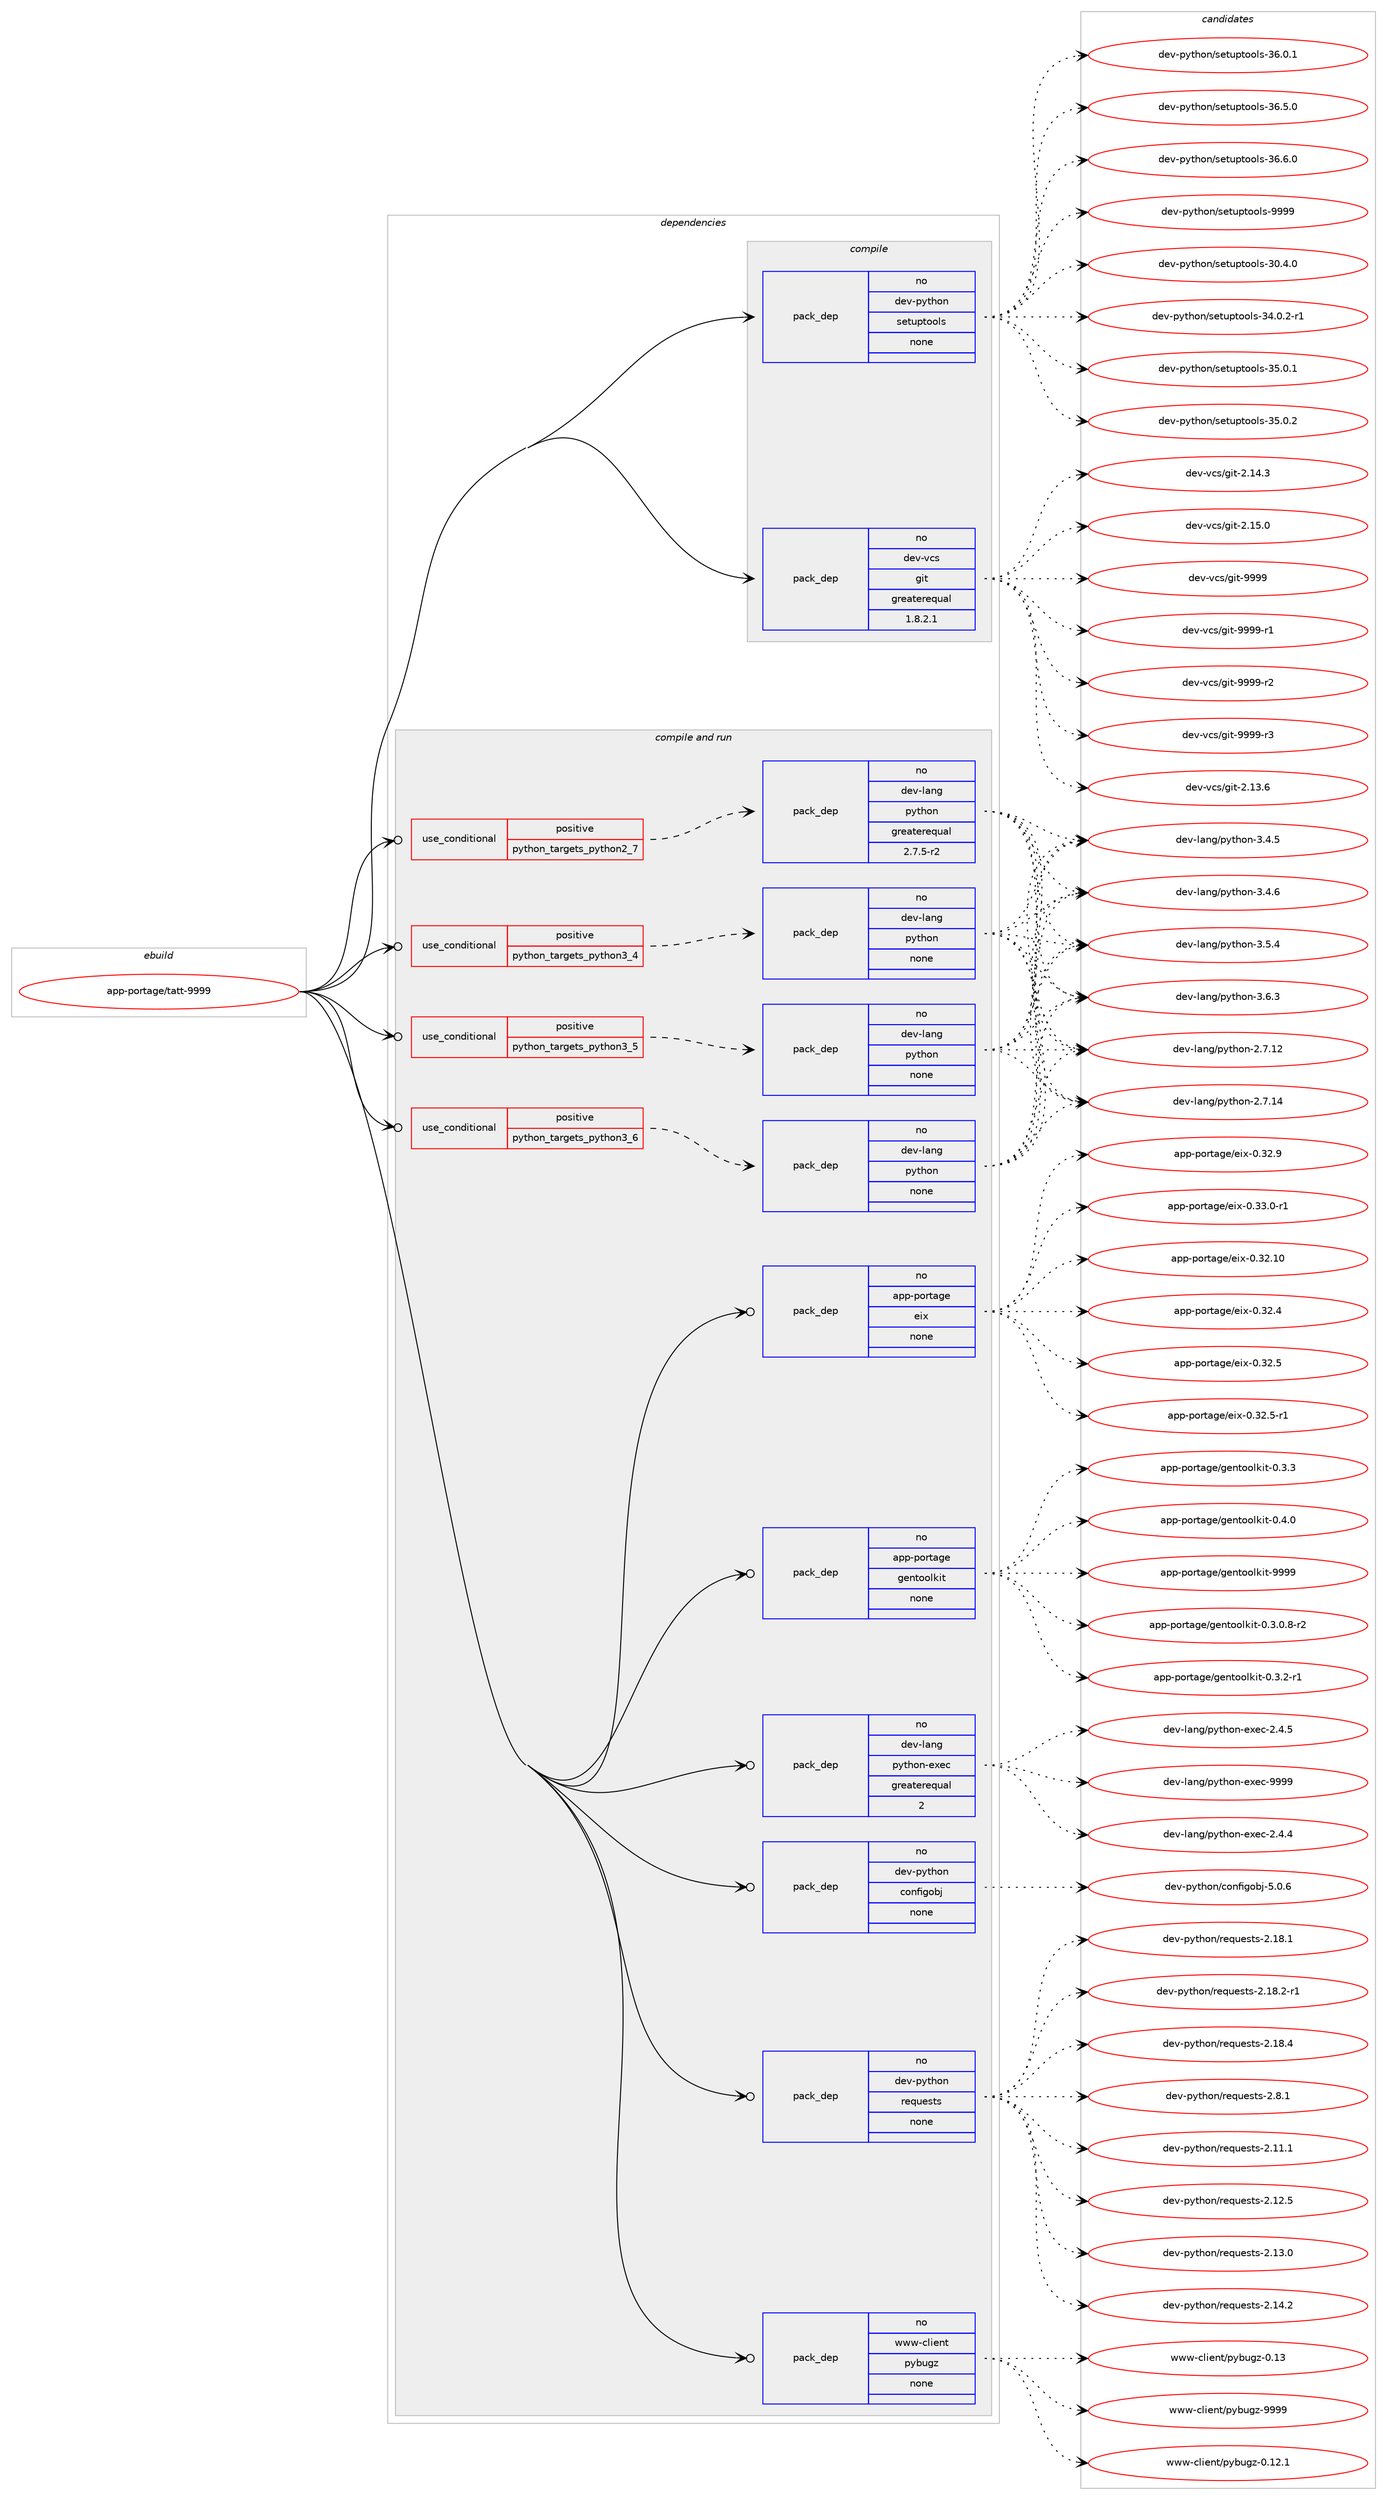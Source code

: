 digraph prolog {

# *************
# Graph options
# *************

newrank=true;
concentrate=true;
compound=true;
graph [rankdir=LR,fontname=Helvetica,fontsize=10,ranksep=1.5];#, ranksep=2.5, nodesep=0.2];
edge  [arrowhead=vee];
node  [fontname=Helvetica,fontsize=10];

# **********
# The ebuild
# **********

subgraph cluster_leftcol {
color=gray;
rank=same;
label=<<i>ebuild</i>>;
id [label="app-portage/tatt-9999", color=red, width=4, href="../app-portage/tatt-9999.svg"];
}

# ****************
# The dependencies
# ****************

subgraph cluster_midcol {
color=gray;
label=<<i>dependencies</i>>;
subgraph cluster_compile {
fillcolor="#eeeeee";
style=filled;
label=<<i>compile</i>>;
subgraph pack39578 {
dependency54733 [label=<<TABLE BORDER="0" CELLBORDER="1" CELLSPACING="0" CELLPADDING="4" WIDTH="220"><TR><TD ROWSPAN="6" CELLPADDING="30">pack_dep</TD></TR><TR><TD WIDTH="110">no</TD></TR><TR><TD>dev-python</TD></TR><TR><TD>setuptools</TD></TR><TR><TD>none</TD></TR><TR><TD></TD></TR></TABLE>>, shape=none, color=blue];
}
id:e -> dependency54733:w [weight=20,style="solid",arrowhead="vee"];
subgraph pack39579 {
dependency54734 [label=<<TABLE BORDER="0" CELLBORDER="1" CELLSPACING="0" CELLPADDING="4" WIDTH="220"><TR><TD ROWSPAN="6" CELLPADDING="30">pack_dep</TD></TR><TR><TD WIDTH="110">no</TD></TR><TR><TD>dev-vcs</TD></TR><TR><TD>git</TD></TR><TR><TD>greaterequal</TD></TR><TR><TD>1.8.2.1</TD></TR></TABLE>>, shape=none, color=blue];
}
id:e -> dependency54734:w [weight=20,style="solid",arrowhead="vee"];
}
subgraph cluster_compileandrun {
fillcolor="#eeeeee";
style=filled;
label=<<i>compile and run</i>>;
subgraph cond14169 {
dependency54735 [label=<<TABLE BORDER="0" CELLBORDER="1" CELLSPACING="0" CELLPADDING="4"><TR><TD ROWSPAN="3" CELLPADDING="10">use_conditional</TD></TR><TR><TD>positive</TD></TR><TR><TD>python_targets_python2_7</TD></TR></TABLE>>, shape=none, color=red];
subgraph pack39580 {
dependency54736 [label=<<TABLE BORDER="0" CELLBORDER="1" CELLSPACING="0" CELLPADDING="4" WIDTH="220"><TR><TD ROWSPAN="6" CELLPADDING="30">pack_dep</TD></TR><TR><TD WIDTH="110">no</TD></TR><TR><TD>dev-lang</TD></TR><TR><TD>python</TD></TR><TR><TD>greaterequal</TD></TR><TR><TD>2.7.5-r2</TD></TR></TABLE>>, shape=none, color=blue];
}
dependency54735:e -> dependency54736:w [weight=20,style="dashed",arrowhead="vee"];
}
id:e -> dependency54735:w [weight=20,style="solid",arrowhead="odotvee"];
subgraph cond14170 {
dependency54737 [label=<<TABLE BORDER="0" CELLBORDER="1" CELLSPACING="0" CELLPADDING="4"><TR><TD ROWSPAN="3" CELLPADDING="10">use_conditional</TD></TR><TR><TD>positive</TD></TR><TR><TD>python_targets_python3_4</TD></TR></TABLE>>, shape=none, color=red];
subgraph pack39581 {
dependency54738 [label=<<TABLE BORDER="0" CELLBORDER="1" CELLSPACING="0" CELLPADDING="4" WIDTH="220"><TR><TD ROWSPAN="6" CELLPADDING="30">pack_dep</TD></TR><TR><TD WIDTH="110">no</TD></TR><TR><TD>dev-lang</TD></TR><TR><TD>python</TD></TR><TR><TD>none</TD></TR><TR><TD></TD></TR></TABLE>>, shape=none, color=blue];
}
dependency54737:e -> dependency54738:w [weight=20,style="dashed",arrowhead="vee"];
}
id:e -> dependency54737:w [weight=20,style="solid",arrowhead="odotvee"];
subgraph cond14171 {
dependency54739 [label=<<TABLE BORDER="0" CELLBORDER="1" CELLSPACING="0" CELLPADDING="4"><TR><TD ROWSPAN="3" CELLPADDING="10">use_conditional</TD></TR><TR><TD>positive</TD></TR><TR><TD>python_targets_python3_5</TD></TR></TABLE>>, shape=none, color=red];
subgraph pack39582 {
dependency54740 [label=<<TABLE BORDER="0" CELLBORDER="1" CELLSPACING="0" CELLPADDING="4" WIDTH="220"><TR><TD ROWSPAN="6" CELLPADDING="30">pack_dep</TD></TR><TR><TD WIDTH="110">no</TD></TR><TR><TD>dev-lang</TD></TR><TR><TD>python</TD></TR><TR><TD>none</TD></TR><TR><TD></TD></TR></TABLE>>, shape=none, color=blue];
}
dependency54739:e -> dependency54740:w [weight=20,style="dashed",arrowhead="vee"];
}
id:e -> dependency54739:w [weight=20,style="solid",arrowhead="odotvee"];
subgraph cond14172 {
dependency54741 [label=<<TABLE BORDER="0" CELLBORDER="1" CELLSPACING="0" CELLPADDING="4"><TR><TD ROWSPAN="3" CELLPADDING="10">use_conditional</TD></TR><TR><TD>positive</TD></TR><TR><TD>python_targets_python3_6</TD></TR></TABLE>>, shape=none, color=red];
subgraph pack39583 {
dependency54742 [label=<<TABLE BORDER="0" CELLBORDER="1" CELLSPACING="0" CELLPADDING="4" WIDTH="220"><TR><TD ROWSPAN="6" CELLPADDING="30">pack_dep</TD></TR><TR><TD WIDTH="110">no</TD></TR><TR><TD>dev-lang</TD></TR><TR><TD>python</TD></TR><TR><TD>none</TD></TR><TR><TD></TD></TR></TABLE>>, shape=none, color=blue];
}
dependency54741:e -> dependency54742:w [weight=20,style="dashed",arrowhead="vee"];
}
id:e -> dependency54741:w [weight=20,style="solid",arrowhead="odotvee"];
subgraph pack39584 {
dependency54743 [label=<<TABLE BORDER="0" CELLBORDER="1" CELLSPACING="0" CELLPADDING="4" WIDTH="220"><TR><TD ROWSPAN="6" CELLPADDING="30">pack_dep</TD></TR><TR><TD WIDTH="110">no</TD></TR><TR><TD>app-portage</TD></TR><TR><TD>eix</TD></TR><TR><TD>none</TD></TR><TR><TD></TD></TR></TABLE>>, shape=none, color=blue];
}
id:e -> dependency54743:w [weight=20,style="solid",arrowhead="odotvee"];
subgraph pack39585 {
dependency54744 [label=<<TABLE BORDER="0" CELLBORDER="1" CELLSPACING="0" CELLPADDING="4" WIDTH="220"><TR><TD ROWSPAN="6" CELLPADDING="30">pack_dep</TD></TR><TR><TD WIDTH="110">no</TD></TR><TR><TD>app-portage</TD></TR><TR><TD>gentoolkit</TD></TR><TR><TD>none</TD></TR><TR><TD></TD></TR></TABLE>>, shape=none, color=blue];
}
id:e -> dependency54744:w [weight=20,style="solid",arrowhead="odotvee"];
subgraph pack39586 {
dependency54745 [label=<<TABLE BORDER="0" CELLBORDER="1" CELLSPACING="0" CELLPADDING="4" WIDTH="220"><TR><TD ROWSPAN="6" CELLPADDING="30">pack_dep</TD></TR><TR><TD WIDTH="110">no</TD></TR><TR><TD>dev-lang</TD></TR><TR><TD>python-exec</TD></TR><TR><TD>greaterequal</TD></TR><TR><TD>2</TD></TR></TABLE>>, shape=none, color=blue];
}
id:e -> dependency54745:w [weight=20,style="solid",arrowhead="odotvee"];
subgraph pack39587 {
dependency54746 [label=<<TABLE BORDER="0" CELLBORDER="1" CELLSPACING="0" CELLPADDING="4" WIDTH="220"><TR><TD ROWSPAN="6" CELLPADDING="30">pack_dep</TD></TR><TR><TD WIDTH="110">no</TD></TR><TR><TD>dev-python</TD></TR><TR><TD>configobj</TD></TR><TR><TD>none</TD></TR><TR><TD></TD></TR></TABLE>>, shape=none, color=blue];
}
id:e -> dependency54746:w [weight=20,style="solid",arrowhead="odotvee"];
subgraph pack39588 {
dependency54747 [label=<<TABLE BORDER="0" CELLBORDER="1" CELLSPACING="0" CELLPADDING="4" WIDTH="220"><TR><TD ROWSPAN="6" CELLPADDING="30">pack_dep</TD></TR><TR><TD WIDTH="110">no</TD></TR><TR><TD>dev-python</TD></TR><TR><TD>requests</TD></TR><TR><TD>none</TD></TR><TR><TD></TD></TR></TABLE>>, shape=none, color=blue];
}
id:e -> dependency54747:w [weight=20,style="solid",arrowhead="odotvee"];
subgraph pack39589 {
dependency54748 [label=<<TABLE BORDER="0" CELLBORDER="1" CELLSPACING="0" CELLPADDING="4" WIDTH="220"><TR><TD ROWSPAN="6" CELLPADDING="30">pack_dep</TD></TR><TR><TD WIDTH="110">no</TD></TR><TR><TD>www-client</TD></TR><TR><TD>pybugz</TD></TR><TR><TD>none</TD></TR><TR><TD></TD></TR></TABLE>>, shape=none, color=blue];
}
id:e -> dependency54748:w [weight=20,style="solid",arrowhead="odotvee"];
}
subgraph cluster_run {
fillcolor="#eeeeee";
style=filled;
label=<<i>run</i>>;
}
}

# **************
# The candidates
# **************

subgraph cluster_choices {
rank=same;
color=gray;
label=<<i>candidates</i>>;

subgraph choice39578 {
color=black;
nodesep=1;
choice100101118451121211161041111104711510111611711211611111110811545514846524648 [label="dev-python/setuptools-30.4.0", color=red, width=4,href="../dev-python/setuptools-30.4.0.svg"];
choice1001011184511212111610411111047115101116117112116111111108115455152464846504511449 [label="dev-python/setuptools-34.0.2-r1", color=red, width=4,href="../dev-python/setuptools-34.0.2-r1.svg"];
choice100101118451121211161041111104711510111611711211611111110811545515346484649 [label="dev-python/setuptools-35.0.1", color=red, width=4,href="../dev-python/setuptools-35.0.1.svg"];
choice100101118451121211161041111104711510111611711211611111110811545515346484650 [label="dev-python/setuptools-35.0.2", color=red, width=4,href="../dev-python/setuptools-35.0.2.svg"];
choice100101118451121211161041111104711510111611711211611111110811545515446484649 [label="dev-python/setuptools-36.0.1", color=red, width=4,href="../dev-python/setuptools-36.0.1.svg"];
choice100101118451121211161041111104711510111611711211611111110811545515446534648 [label="dev-python/setuptools-36.5.0", color=red, width=4,href="../dev-python/setuptools-36.5.0.svg"];
choice100101118451121211161041111104711510111611711211611111110811545515446544648 [label="dev-python/setuptools-36.6.0", color=red, width=4,href="../dev-python/setuptools-36.6.0.svg"];
choice10010111845112121116104111110471151011161171121161111111081154557575757 [label="dev-python/setuptools-9999", color=red, width=4,href="../dev-python/setuptools-9999.svg"];
dependency54733:e -> choice100101118451121211161041111104711510111611711211611111110811545514846524648:w [style=dotted,weight="100"];
dependency54733:e -> choice1001011184511212111610411111047115101116117112116111111108115455152464846504511449:w [style=dotted,weight="100"];
dependency54733:e -> choice100101118451121211161041111104711510111611711211611111110811545515346484649:w [style=dotted,weight="100"];
dependency54733:e -> choice100101118451121211161041111104711510111611711211611111110811545515346484650:w [style=dotted,weight="100"];
dependency54733:e -> choice100101118451121211161041111104711510111611711211611111110811545515446484649:w [style=dotted,weight="100"];
dependency54733:e -> choice100101118451121211161041111104711510111611711211611111110811545515446534648:w [style=dotted,weight="100"];
dependency54733:e -> choice100101118451121211161041111104711510111611711211611111110811545515446544648:w [style=dotted,weight="100"];
dependency54733:e -> choice10010111845112121116104111110471151011161171121161111111081154557575757:w [style=dotted,weight="100"];
}
subgraph choice39579 {
color=black;
nodesep=1;
choice10010111845118991154710310511645504649514654 [label="dev-vcs/git-2.13.6", color=red, width=4,href="../dev-vcs/git-2.13.6.svg"];
choice10010111845118991154710310511645504649524651 [label="dev-vcs/git-2.14.3", color=red, width=4,href="../dev-vcs/git-2.14.3.svg"];
choice10010111845118991154710310511645504649534648 [label="dev-vcs/git-2.15.0", color=red, width=4,href="../dev-vcs/git-2.15.0.svg"];
choice1001011184511899115471031051164557575757 [label="dev-vcs/git-9999", color=red, width=4,href="../dev-vcs/git-9999.svg"];
choice10010111845118991154710310511645575757574511449 [label="dev-vcs/git-9999-r1", color=red, width=4,href="../dev-vcs/git-9999-r1.svg"];
choice10010111845118991154710310511645575757574511450 [label="dev-vcs/git-9999-r2", color=red, width=4,href="../dev-vcs/git-9999-r2.svg"];
choice10010111845118991154710310511645575757574511451 [label="dev-vcs/git-9999-r3", color=red, width=4,href="../dev-vcs/git-9999-r3.svg"];
dependency54734:e -> choice10010111845118991154710310511645504649514654:w [style=dotted,weight="100"];
dependency54734:e -> choice10010111845118991154710310511645504649524651:w [style=dotted,weight="100"];
dependency54734:e -> choice10010111845118991154710310511645504649534648:w [style=dotted,weight="100"];
dependency54734:e -> choice1001011184511899115471031051164557575757:w [style=dotted,weight="100"];
dependency54734:e -> choice10010111845118991154710310511645575757574511449:w [style=dotted,weight="100"];
dependency54734:e -> choice10010111845118991154710310511645575757574511450:w [style=dotted,weight="100"];
dependency54734:e -> choice10010111845118991154710310511645575757574511451:w [style=dotted,weight="100"];
}
subgraph choice39580 {
color=black;
nodesep=1;
choice10010111845108971101034711212111610411111045504655464950 [label="dev-lang/python-2.7.12", color=red, width=4,href="../dev-lang/python-2.7.12.svg"];
choice10010111845108971101034711212111610411111045504655464952 [label="dev-lang/python-2.7.14", color=red, width=4,href="../dev-lang/python-2.7.14.svg"];
choice100101118451089711010347112121116104111110455146524653 [label="dev-lang/python-3.4.5", color=red, width=4,href="../dev-lang/python-3.4.5.svg"];
choice100101118451089711010347112121116104111110455146524654 [label="dev-lang/python-3.4.6", color=red, width=4,href="../dev-lang/python-3.4.6.svg"];
choice100101118451089711010347112121116104111110455146534652 [label="dev-lang/python-3.5.4", color=red, width=4,href="../dev-lang/python-3.5.4.svg"];
choice100101118451089711010347112121116104111110455146544651 [label="dev-lang/python-3.6.3", color=red, width=4,href="../dev-lang/python-3.6.3.svg"];
dependency54736:e -> choice10010111845108971101034711212111610411111045504655464950:w [style=dotted,weight="100"];
dependency54736:e -> choice10010111845108971101034711212111610411111045504655464952:w [style=dotted,weight="100"];
dependency54736:e -> choice100101118451089711010347112121116104111110455146524653:w [style=dotted,weight="100"];
dependency54736:e -> choice100101118451089711010347112121116104111110455146524654:w [style=dotted,weight="100"];
dependency54736:e -> choice100101118451089711010347112121116104111110455146534652:w [style=dotted,weight="100"];
dependency54736:e -> choice100101118451089711010347112121116104111110455146544651:w [style=dotted,weight="100"];
}
subgraph choice39581 {
color=black;
nodesep=1;
choice10010111845108971101034711212111610411111045504655464950 [label="dev-lang/python-2.7.12", color=red, width=4,href="../dev-lang/python-2.7.12.svg"];
choice10010111845108971101034711212111610411111045504655464952 [label="dev-lang/python-2.7.14", color=red, width=4,href="../dev-lang/python-2.7.14.svg"];
choice100101118451089711010347112121116104111110455146524653 [label="dev-lang/python-3.4.5", color=red, width=4,href="../dev-lang/python-3.4.5.svg"];
choice100101118451089711010347112121116104111110455146524654 [label="dev-lang/python-3.4.6", color=red, width=4,href="../dev-lang/python-3.4.6.svg"];
choice100101118451089711010347112121116104111110455146534652 [label="dev-lang/python-3.5.4", color=red, width=4,href="../dev-lang/python-3.5.4.svg"];
choice100101118451089711010347112121116104111110455146544651 [label="dev-lang/python-3.6.3", color=red, width=4,href="../dev-lang/python-3.6.3.svg"];
dependency54738:e -> choice10010111845108971101034711212111610411111045504655464950:w [style=dotted,weight="100"];
dependency54738:e -> choice10010111845108971101034711212111610411111045504655464952:w [style=dotted,weight="100"];
dependency54738:e -> choice100101118451089711010347112121116104111110455146524653:w [style=dotted,weight="100"];
dependency54738:e -> choice100101118451089711010347112121116104111110455146524654:w [style=dotted,weight="100"];
dependency54738:e -> choice100101118451089711010347112121116104111110455146534652:w [style=dotted,weight="100"];
dependency54738:e -> choice100101118451089711010347112121116104111110455146544651:w [style=dotted,weight="100"];
}
subgraph choice39582 {
color=black;
nodesep=1;
choice10010111845108971101034711212111610411111045504655464950 [label="dev-lang/python-2.7.12", color=red, width=4,href="../dev-lang/python-2.7.12.svg"];
choice10010111845108971101034711212111610411111045504655464952 [label="dev-lang/python-2.7.14", color=red, width=4,href="../dev-lang/python-2.7.14.svg"];
choice100101118451089711010347112121116104111110455146524653 [label="dev-lang/python-3.4.5", color=red, width=4,href="../dev-lang/python-3.4.5.svg"];
choice100101118451089711010347112121116104111110455146524654 [label="dev-lang/python-3.4.6", color=red, width=4,href="../dev-lang/python-3.4.6.svg"];
choice100101118451089711010347112121116104111110455146534652 [label="dev-lang/python-3.5.4", color=red, width=4,href="../dev-lang/python-3.5.4.svg"];
choice100101118451089711010347112121116104111110455146544651 [label="dev-lang/python-3.6.3", color=red, width=4,href="../dev-lang/python-3.6.3.svg"];
dependency54740:e -> choice10010111845108971101034711212111610411111045504655464950:w [style=dotted,weight="100"];
dependency54740:e -> choice10010111845108971101034711212111610411111045504655464952:w [style=dotted,weight="100"];
dependency54740:e -> choice100101118451089711010347112121116104111110455146524653:w [style=dotted,weight="100"];
dependency54740:e -> choice100101118451089711010347112121116104111110455146524654:w [style=dotted,weight="100"];
dependency54740:e -> choice100101118451089711010347112121116104111110455146534652:w [style=dotted,weight="100"];
dependency54740:e -> choice100101118451089711010347112121116104111110455146544651:w [style=dotted,weight="100"];
}
subgraph choice39583 {
color=black;
nodesep=1;
choice10010111845108971101034711212111610411111045504655464950 [label="dev-lang/python-2.7.12", color=red, width=4,href="../dev-lang/python-2.7.12.svg"];
choice10010111845108971101034711212111610411111045504655464952 [label="dev-lang/python-2.7.14", color=red, width=4,href="../dev-lang/python-2.7.14.svg"];
choice100101118451089711010347112121116104111110455146524653 [label="dev-lang/python-3.4.5", color=red, width=4,href="../dev-lang/python-3.4.5.svg"];
choice100101118451089711010347112121116104111110455146524654 [label="dev-lang/python-3.4.6", color=red, width=4,href="../dev-lang/python-3.4.6.svg"];
choice100101118451089711010347112121116104111110455146534652 [label="dev-lang/python-3.5.4", color=red, width=4,href="../dev-lang/python-3.5.4.svg"];
choice100101118451089711010347112121116104111110455146544651 [label="dev-lang/python-3.6.3", color=red, width=4,href="../dev-lang/python-3.6.3.svg"];
dependency54742:e -> choice10010111845108971101034711212111610411111045504655464950:w [style=dotted,weight="100"];
dependency54742:e -> choice10010111845108971101034711212111610411111045504655464952:w [style=dotted,weight="100"];
dependency54742:e -> choice100101118451089711010347112121116104111110455146524653:w [style=dotted,weight="100"];
dependency54742:e -> choice100101118451089711010347112121116104111110455146524654:w [style=dotted,weight="100"];
dependency54742:e -> choice100101118451089711010347112121116104111110455146534652:w [style=dotted,weight="100"];
dependency54742:e -> choice100101118451089711010347112121116104111110455146544651:w [style=dotted,weight="100"];
}
subgraph choice39584 {
color=black;
nodesep=1;
choice971121124511211111411697103101471011051204548465150464948 [label="app-portage/eix-0.32.10", color=red, width=4,href="../app-portage/eix-0.32.10.svg"];
choice9711211245112111114116971031014710110512045484651504652 [label="app-portage/eix-0.32.4", color=red, width=4,href="../app-portage/eix-0.32.4.svg"];
choice9711211245112111114116971031014710110512045484651504653 [label="app-portage/eix-0.32.5", color=red, width=4,href="../app-portage/eix-0.32.5.svg"];
choice97112112451121111141169710310147101105120454846515046534511449 [label="app-portage/eix-0.32.5-r1", color=red, width=4,href="../app-portage/eix-0.32.5-r1.svg"];
choice9711211245112111114116971031014710110512045484651504657 [label="app-portage/eix-0.32.9", color=red, width=4,href="../app-portage/eix-0.32.9.svg"];
choice97112112451121111141169710310147101105120454846515146484511449 [label="app-portage/eix-0.33.0-r1", color=red, width=4,href="../app-portage/eix-0.33.0-r1.svg"];
dependency54743:e -> choice971121124511211111411697103101471011051204548465150464948:w [style=dotted,weight="100"];
dependency54743:e -> choice9711211245112111114116971031014710110512045484651504652:w [style=dotted,weight="100"];
dependency54743:e -> choice9711211245112111114116971031014710110512045484651504653:w [style=dotted,weight="100"];
dependency54743:e -> choice97112112451121111141169710310147101105120454846515046534511449:w [style=dotted,weight="100"];
dependency54743:e -> choice9711211245112111114116971031014710110512045484651504657:w [style=dotted,weight="100"];
dependency54743:e -> choice97112112451121111141169710310147101105120454846515146484511449:w [style=dotted,weight="100"];
}
subgraph choice39585 {
color=black;
nodesep=1;
choice9711211245112111114116971031014710310111011611111110810710511645484651464846564511450 [label="app-portage/gentoolkit-0.3.0.8-r2", color=red, width=4,href="../app-portage/gentoolkit-0.3.0.8-r2.svg"];
choice971121124511211111411697103101471031011101161111111081071051164548465146504511449 [label="app-portage/gentoolkit-0.3.2-r1", color=red, width=4,href="../app-portage/gentoolkit-0.3.2-r1.svg"];
choice97112112451121111141169710310147103101110116111111108107105116454846514651 [label="app-portage/gentoolkit-0.3.3", color=red, width=4,href="../app-portage/gentoolkit-0.3.3.svg"];
choice97112112451121111141169710310147103101110116111111108107105116454846524648 [label="app-portage/gentoolkit-0.4.0", color=red, width=4,href="../app-portage/gentoolkit-0.4.0.svg"];
choice971121124511211111411697103101471031011101161111111081071051164557575757 [label="app-portage/gentoolkit-9999", color=red, width=4,href="../app-portage/gentoolkit-9999.svg"];
dependency54744:e -> choice9711211245112111114116971031014710310111011611111110810710511645484651464846564511450:w [style=dotted,weight="100"];
dependency54744:e -> choice971121124511211111411697103101471031011101161111111081071051164548465146504511449:w [style=dotted,weight="100"];
dependency54744:e -> choice97112112451121111141169710310147103101110116111111108107105116454846514651:w [style=dotted,weight="100"];
dependency54744:e -> choice97112112451121111141169710310147103101110116111111108107105116454846524648:w [style=dotted,weight="100"];
dependency54744:e -> choice971121124511211111411697103101471031011101161111111081071051164557575757:w [style=dotted,weight="100"];
}
subgraph choice39586 {
color=black;
nodesep=1;
choice1001011184510897110103471121211161041111104510112010199455046524652 [label="dev-lang/python-exec-2.4.4", color=red, width=4,href="../dev-lang/python-exec-2.4.4.svg"];
choice1001011184510897110103471121211161041111104510112010199455046524653 [label="dev-lang/python-exec-2.4.5", color=red, width=4,href="../dev-lang/python-exec-2.4.5.svg"];
choice10010111845108971101034711212111610411111045101120101994557575757 [label="dev-lang/python-exec-9999", color=red, width=4,href="../dev-lang/python-exec-9999.svg"];
dependency54745:e -> choice1001011184510897110103471121211161041111104510112010199455046524652:w [style=dotted,weight="100"];
dependency54745:e -> choice1001011184510897110103471121211161041111104510112010199455046524653:w [style=dotted,weight="100"];
dependency54745:e -> choice10010111845108971101034711212111610411111045101120101994557575757:w [style=dotted,weight="100"];
}
subgraph choice39587 {
color=black;
nodesep=1;
choice10010111845112121116104111110479911111010210510311198106455346484654 [label="dev-python/configobj-5.0.6", color=red, width=4,href="../dev-python/configobj-5.0.6.svg"];
dependency54746:e -> choice10010111845112121116104111110479911111010210510311198106455346484654:w [style=dotted,weight="100"];
}
subgraph choice39588 {
color=black;
nodesep=1;
choice100101118451121211161041111104711410111311710111511611545504649494649 [label="dev-python/requests-2.11.1", color=red, width=4,href="../dev-python/requests-2.11.1.svg"];
choice100101118451121211161041111104711410111311710111511611545504649504653 [label="dev-python/requests-2.12.5", color=red, width=4,href="../dev-python/requests-2.12.5.svg"];
choice100101118451121211161041111104711410111311710111511611545504649514648 [label="dev-python/requests-2.13.0", color=red, width=4,href="../dev-python/requests-2.13.0.svg"];
choice100101118451121211161041111104711410111311710111511611545504649524650 [label="dev-python/requests-2.14.2", color=red, width=4,href="../dev-python/requests-2.14.2.svg"];
choice100101118451121211161041111104711410111311710111511611545504649564649 [label="dev-python/requests-2.18.1", color=red, width=4,href="../dev-python/requests-2.18.1.svg"];
choice1001011184511212111610411111047114101113117101115116115455046495646504511449 [label="dev-python/requests-2.18.2-r1", color=red, width=4,href="../dev-python/requests-2.18.2-r1.svg"];
choice100101118451121211161041111104711410111311710111511611545504649564652 [label="dev-python/requests-2.18.4", color=red, width=4,href="../dev-python/requests-2.18.4.svg"];
choice1001011184511212111610411111047114101113117101115116115455046564649 [label="dev-python/requests-2.8.1", color=red, width=4,href="../dev-python/requests-2.8.1.svg"];
dependency54747:e -> choice100101118451121211161041111104711410111311710111511611545504649494649:w [style=dotted,weight="100"];
dependency54747:e -> choice100101118451121211161041111104711410111311710111511611545504649504653:w [style=dotted,weight="100"];
dependency54747:e -> choice100101118451121211161041111104711410111311710111511611545504649514648:w [style=dotted,weight="100"];
dependency54747:e -> choice100101118451121211161041111104711410111311710111511611545504649524650:w [style=dotted,weight="100"];
dependency54747:e -> choice100101118451121211161041111104711410111311710111511611545504649564649:w [style=dotted,weight="100"];
dependency54747:e -> choice1001011184511212111610411111047114101113117101115116115455046495646504511449:w [style=dotted,weight="100"];
dependency54747:e -> choice100101118451121211161041111104711410111311710111511611545504649564652:w [style=dotted,weight="100"];
dependency54747:e -> choice1001011184511212111610411111047114101113117101115116115455046564649:w [style=dotted,weight="100"];
}
subgraph choice39589 {
color=black;
nodesep=1;
choice1191191194599108105101110116471121219811710312245484649504649 [label="www-client/pybugz-0.12.1", color=red, width=4,href="../www-client/pybugz-0.12.1.svg"];
choice119119119459910810510111011647112121981171031224548464951 [label="www-client/pybugz-0.13", color=red, width=4,href="../www-client/pybugz-0.13.svg"];
choice119119119459910810510111011647112121981171031224557575757 [label="www-client/pybugz-9999", color=red, width=4,href="../www-client/pybugz-9999.svg"];
dependency54748:e -> choice1191191194599108105101110116471121219811710312245484649504649:w [style=dotted,weight="100"];
dependency54748:e -> choice119119119459910810510111011647112121981171031224548464951:w [style=dotted,weight="100"];
dependency54748:e -> choice119119119459910810510111011647112121981171031224557575757:w [style=dotted,weight="100"];
}
}

}
